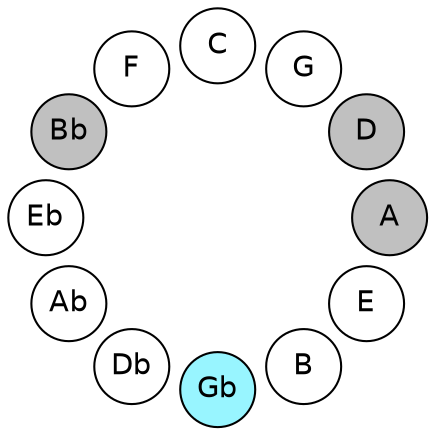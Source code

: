 
graph {

layout = circo;
mindist = .1

node [shape = circle, fontname = Helvetica, margin = 0, style = filled]
edge [style=invis]

subgraph 1 {
	E -- B -- Gb -- Db -- Ab -- Eb -- Bb -- F -- C -- G -- D -- A -- E
}

E [fillcolor = white];
B [fillcolor = white];
Gb [fillcolor = cadetblue1];
Db [fillcolor = white];
Ab [fillcolor = white];
Eb [fillcolor = white];
Bb [fillcolor = gray];
F [fillcolor = white];
C [fillcolor = white];
G [fillcolor = white];
D [fillcolor = gray];
A [fillcolor = gray];
}
